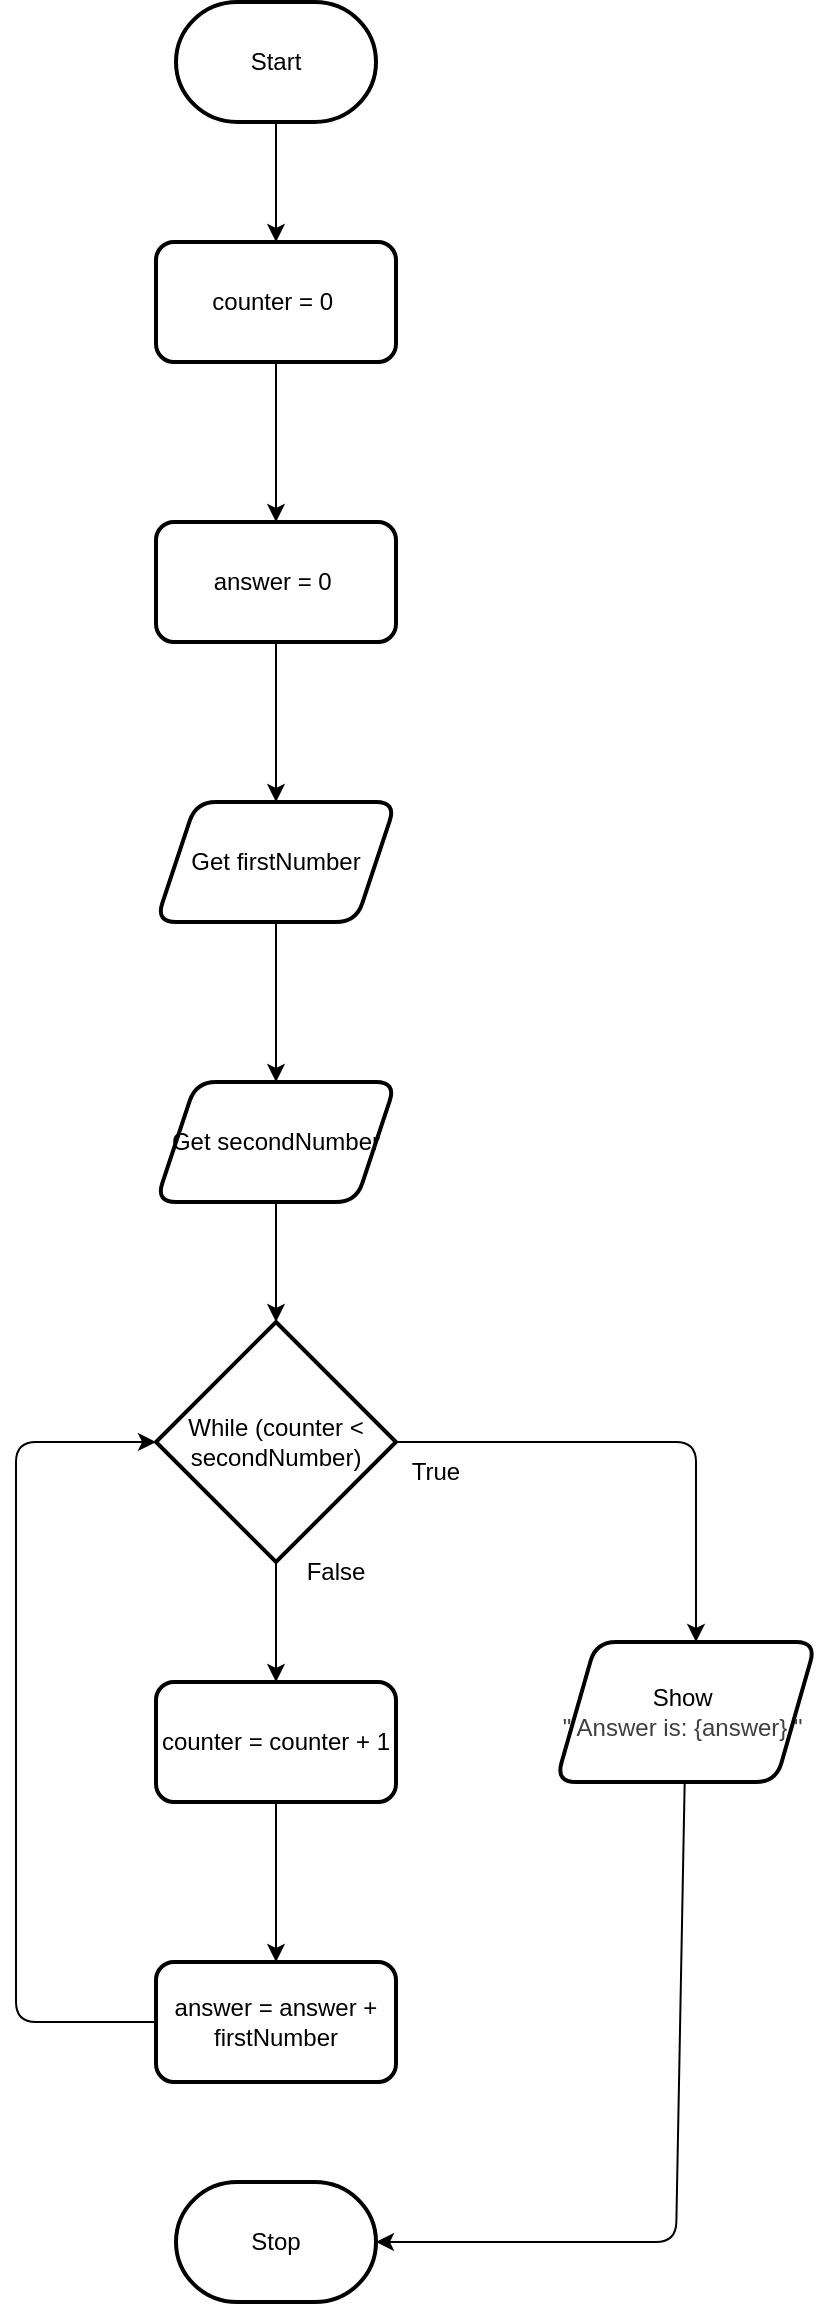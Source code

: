 <mxfile>
    <diagram id="HIP3nbAZw_EuaXWnEj3U" name="Page-1">
        <mxGraphModel dx="772" dy="428" grid="1" gridSize="10" guides="1" tooltips="1" connect="1" arrows="1" fold="1" page="1" pageScale="1" pageWidth="850" pageHeight="1100" math="0" shadow="0">
            <root>
                <mxCell id="0"/>
                <mxCell id="1" parent="0"/>
                <mxCell id="5" value="" style="edgeStyle=none;html=1;" parent="1" source="2" target="4" edge="1">
                    <mxGeometry relative="1" as="geometry"/>
                </mxCell>
                <mxCell id="2" value="Start" style="strokeWidth=2;html=1;shape=mxgraph.flowchart.terminator;whiteSpace=wrap;" parent="1" vertex="1">
                    <mxGeometry x="230" y="310" width="100" height="60" as="geometry"/>
                </mxCell>
                <mxCell id="7" value="" style="edgeStyle=none;html=1;" parent="1" source="4" target="6" edge="1">
                    <mxGeometry relative="1" as="geometry"/>
                </mxCell>
                <mxCell id="4" value="counter = 0&amp;nbsp;" style="whiteSpace=wrap;html=1;strokeWidth=2;rounded=1;" parent="1" vertex="1">
                    <mxGeometry x="220" y="430" width="120" height="60" as="geometry"/>
                </mxCell>
                <mxCell id="9" value="" style="edgeStyle=none;html=1;" parent="1" source="6" target="8" edge="1">
                    <mxGeometry relative="1" as="geometry"/>
                </mxCell>
                <mxCell id="6" value="answer = 0&amp;nbsp;" style="whiteSpace=wrap;html=1;strokeWidth=2;rounded=1;" parent="1" vertex="1">
                    <mxGeometry x="220" y="570" width="120" height="60" as="geometry"/>
                </mxCell>
                <mxCell id="11" value="" style="edgeStyle=none;html=1;" parent="1" source="8" target="10" edge="1">
                    <mxGeometry relative="1" as="geometry"/>
                </mxCell>
                <mxCell id="8" value="Get firstNumber" style="shape=parallelogram;perimeter=parallelogramPerimeter;whiteSpace=wrap;html=1;fixedSize=1;strokeWidth=2;rounded=1;" parent="1" vertex="1">
                    <mxGeometry x="220" y="710" width="120" height="60" as="geometry"/>
                </mxCell>
                <mxCell id="13" value="" style="edgeStyle=none;html=1;" parent="1" source="10" target="12" edge="1">
                    <mxGeometry relative="1" as="geometry"/>
                </mxCell>
                <mxCell id="10" value="Get secondNumber" style="shape=parallelogram;perimeter=parallelogramPerimeter;whiteSpace=wrap;html=1;fixedSize=1;strokeWidth=2;rounded=1;" parent="1" vertex="1">
                    <mxGeometry x="220" y="850" width="120" height="60" as="geometry"/>
                </mxCell>
                <mxCell id="15" value="" style="edgeStyle=none;html=1;" parent="1" source="12" target="14" edge="1">
                    <mxGeometry relative="1" as="geometry"/>
                </mxCell>
                <mxCell id="30" value="" style="edgeStyle=none;html=1;" parent="1" source="12" edge="1">
                    <mxGeometry relative="1" as="geometry">
                        <mxPoint x="490" y="1130" as="targetPoint"/>
                        <Array as="points">
                            <mxPoint x="490" y="1030"/>
                            <mxPoint x="490" y="1080"/>
                        </Array>
                    </mxGeometry>
                </mxCell>
                <mxCell id="12" value="While (counter &amp;lt; secondNumber)" style="rhombus;whiteSpace=wrap;html=1;strokeWidth=2;rounded=0;" parent="1" vertex="1">
                    <mxGeometry x="220" y="970" width="120" height="120" as="geometry"/>
                </mxCell>
                <mxCell id="17" value="" style="edgeStyle=none;html=1;" parent="1" source="14" target="16" edge="1">
                    <mxGeometry relative="1" as="geometry"/>
                </mxCell>
                <mxCell id="28" value="" style="edgeStyle=none;html=1;rounded=1;curved=0;targetPerimeterSpacing=-9;sourcePerimeterSpacing=-2;entryX=0;entryY=0.5;entryDx=0;entryDy=0;" parent="1" source="16" target="12" edge="1">
                    <mxGeometry relative="1" as="geometry">
                        <mxPoint x="200" y="1230" as="targetPoint"/>
                        <Array as="points">
                            <mxPoint x="150" y="1320"/>
                            <mxPoint x="150" y="1180"/>
                            <mxPoint x="150" y="1030"/>
                        </Array>
                    </mxGeometry>
                </mxCell>
                <mxCell id="16" value="answer = answer + firstNumber" style="rounded=1;whiteSpace=wrap;html=1;strokeWidth=2;" parent="1" vertex="1">
                    <mxGeometry x="220" y="1290" width="120" height="60" as="geometry"/>
                </mxCell>
                <mxCell id="26" style="edgeStyle=none;html=1;entryX=1;entryY=0.5;entryDx=0;entryDy=0;entryPerimeter=0;" parent="1" source="18" target="24" edge="1">
                    <mxGeometry relative="1" as="geometry">
                        <mxPoint x="480" y="1430" as="targetPoint"/>
                        <Array as="points">
                            <mxPoint x="480" y="1430"/>
                        </Array>
                    </mxGeometry>
                </mxCell>
                <mxCell id="18" value="Show&amp;nbsp;&lt;div&gt;&lt;span style=&quot;color: rgb(63, 63, 63); background-color: transparent;&quot;&gt;&quot; Answer is: {answer} &quot;&amp;nbsp;&lt;/span&gt;&lt;/div&gt;" style="shape=parallelogram;perimeter=parallelogramPerimeter;whiteSpace=wrap;html=1;fixedSize=1;rounded=1;strokeWidth=2;" parent="1" vertex="1">
                    <mxGeometry x="420" y="1130" width="130" height="70" as="geometry"/>
                </mxCell>
                <mxCell id="20" value="False" style="text;strokeColor=none;align=center;fillColor=none;html=1;verticalAlign=middle;whiteSpace=wrap;rounded=0;" parent="1" vertex="1">
                    <mxGeometry x="280" y="1080" width="60" height="30" as="geometry"/>
                </mxCell>
                <mxCell id="21" value="True" style="text;strokeColor=none;align=center;fillColor=none;html=1;verticalAlign=middle;whiteSpace=wrap;rounded=0;" parent="1" vertex="1">
                    <mxGeometry x="330" y="1030" width="60" height="30" as="geometry"/>
                </mxCell>
                <mxCell id="24" value="Stop" style="strokeWidth=2;html=1;shape=mxgraph.flowchart.terminator;whiteSpace=wrap;" parent="1" vertex="1">
                    <mxGeometry x="230" y="1400" width="100" height="60" as="geometry"/>
                </mxCell>
                <mxCell id="14" value="counter = counter + 1" style="rounded=1;whiteSpace=wrap;html=1;strokeWidth=2;" parent="1" vertex="1">
                    <mxGeometry x="220" y="1150" width="120" height="60" as="geometry"/>
                </mxCell>
            </root>
        </mxGraphModel>
    </diagram>
</mxfile>